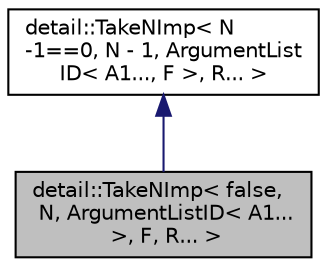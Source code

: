 digraph "detail::TakeNImp&lt; false, N, ArgumentListID&lt; A1... &gt;, F, R... &gt;"
{
  edge [fontname="Helvetica",fontsize="10",labelfontname="Helvetica",labelfontsize="10"];
  node [fontname="Helvetica",fontsize="10",shape=record];
  Node0 [label="detail::TakeNImp\< false,\l N, ArgumentListID\< A1...\l \>, F, R... \>",height=0.2,width=0.4,color="black", fillcolor="grey75", style="filled", fontcolor="black"];
  Node1 -> Node0 [dir="back",color="midnightblue",fontsize="10",style="solid",fontname="Helvetica"];
  Node1 [label="detail::TakeNImp\< N\l-1==0, N - 1, ArgumentList\lID\< A1..., F \>, R... \>",height=0.2,width=0.4,color="black", fillcolor="white", style="filled",URL="$structdetail_1_1_take_n_imp.html"];
}
